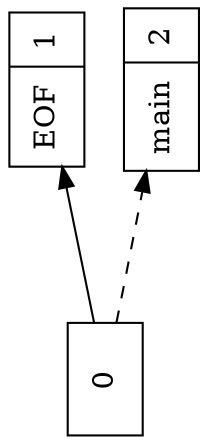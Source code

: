 digraph G {
orientation = landscape;
rankdir = LR;
ratio = compress;
s0 [ label="0", shape = record ] ;
s1 [ label="{EOF|1}", shape = record ] ;
s2 [ label="{main|2}", shape = record ] ;
s0 -> s1 [ label="        ", style = solid ] ;
s0 -> s2 [ label="        ", style = dashed ] ;

}
